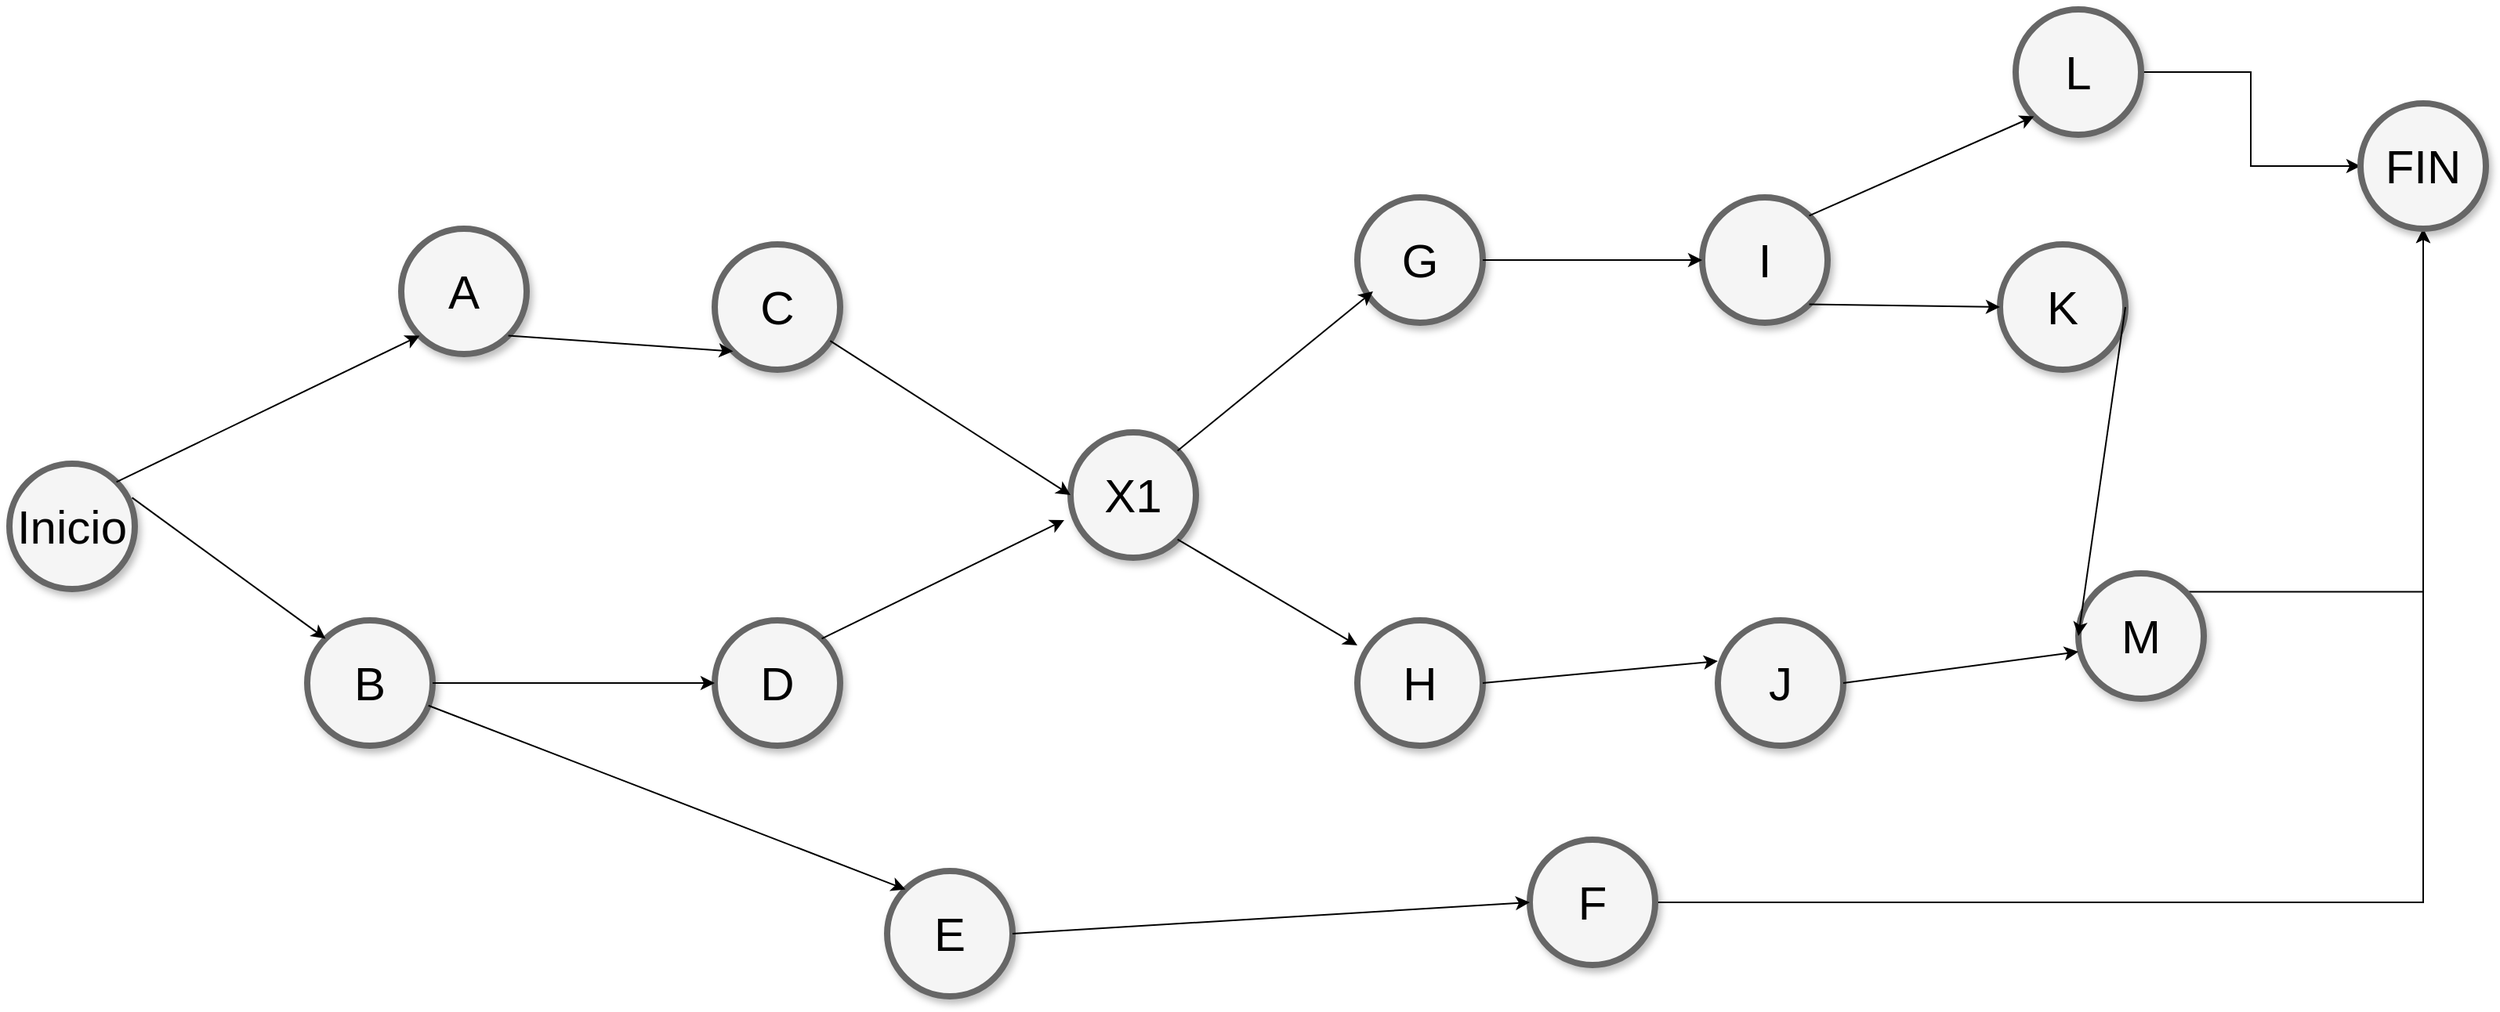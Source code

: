 <mxfile version="14.9.6" type="github">
  <diagram name="Page-1" id="ff44883e-f642-bcb2-894b-16b3d25a3f0b">
    <mxGraphModel dx="1736" dy="900" grid="1" gridSize="10" guides="1" tooltips="1" connect="1" arrows="1" fold="1" page="1" pageScale="1.5" pageWidth="1169" pageHeight="826" background="none" math="0" shadow="0">
      <root>
        <mxCell id="0" style=";html=1;" />
        <mxCell id="1" style=";html=1;" parent="0" />
        <mxCell id="f0bcc99304e6f5a-1" value="Inicio" style="ellipse;whiteSpace=wrap;html=1;rounded=0;shadow=1;strokeColor=#666666;strokeWidth=4;fontSize=30;align=center;fillColor=#f5f5f5;" parent="1" vertex="1">
          <mxGeometry x="120" y="550" width="80" height="80" as="geometry" />
        </mxCell>
        <mxCell id="agODYE032NH0XFh_jwLP-17" value="A" style="ellipse;whiteSpace=wrap;html=1;rounded=0;shadow=1;strokeColor=#666666;strokeWidth=4;fontSize=30;align=center;fillColor=#f5f5f5;" vertex="1" parent="1">
          <mxGeometry x="370" y="400" width="80" height="80" as="geometry" />
        </mxCell>
        <mxCell id="agODYE032NH0XFh_jwLP-18" value="B" style="ellipse;whiteSpace=wrap;html=1;rounded=0;shadow=1;strokeColor=#666666;strokeWidth=4;fontSize=30;align=center;fillColor=#f5f5f5;" vertex="1" parent="1">
          <mxGeometry x="310" y="650" width="80" height="80" as="geometry" />
        </mxCell>
        <mxCell id="agODYE032NH0XFh_jwLP-19" value="C" style="ellipse;whiteSpace=wrap;html=1;rounded=0;shadow=1;strokeColor=#666666;strokeWidth=4;fontSize=30;align=center;fillColor=#f5f5f5;" vertex="1" parent="1">
          <mxGeometry x="570" y="410" width="80" height="80" as="geometry" />
        </mxCell>
        <mxCell id="agODYE032NH0XFh_jwLP-20" value="D" style="ellipse;whiteSpace=wrap;html=1;rounded=0;shadow=1;strokeColor=#666666;strokeWidth=4;fontSize=30;align=center;fillColor=#f5f5f5;" vertex="1" parent="1">
          <mxGeometry x="570" y="650" width="80" height="80" as="geometry" />
        </mxCell>
        <mxCell id="agODYE032NH0XFh_jwLP-21" value="X1" style="ellipse;whiteSpace=wrap;html=1;rounded=0;shadow=1;strokeColor=#666666;strokeWidth=4;fontSize=30;align=center;fillColor=#f5f5f5;" vertex="1" parent="1">
          <mxGeometry x="797" y="530" width="80" height="80" as="geometry" />
        </mxCell>
        <mxCell id="agODYE032NH0XFh_jwLP-22" value="G" style="ellipse;whiteSpace=wrap;html=1;rounded=0;shadow=1;strokeColor=#666666;strokeWidth=4;fontSize=30;align=center;fillColor=#f5f5f5;" vertex="1" parent="1">
          <mxGeometry x="980" y="380" width="80" height="80" as="geometry" />
        </mxCell>
        <mxCell id="agODYE032NH0XFh_jwLP-23" value="H" style="ellipse;whiteSpace=wrap;html=1;rounded=0;shadow=1;strokeColor=#666666;strokeWidth=4;fontSize=30;align=center;fillColor=#f5f5f5;" vertex="1" parent="1">
          <mxGeometry x="980" y="650" width="80" height="80" as="geometry" />
        </mxCell>
        <mxCell id="agODYE032NH0XFh_jwLP-24" value="I" style="ellipse;whiteSpace=wrap;html=1;rounded=0;shadow=1;strokeColor=#666666;strokeWidth=4;fontSize=30;align=center;fillColor=#f5f5f5;" vertex="1" parent="1">
          <mxGeometry x="1200" y="380" width="80" height="80" as="geometry" />
        </mxCell>
        <mxCell id="agODYE032NH0XFh_jwLP-25" value="J" style="ellipse;whiteSpace=wrap;html=1;rounded=0;shadow=1;strokeColor=#666666;strokeWidth=4;fontSize=30;align=center;fillColor=#f5f5f5;" vertex="1" parent="1">
          <mxGeometry x="1210" y="650" width="80" height="80" as="geometry" />
        </mxCell>
        <mxCell id="agODYE032NH0XFh_jwLP-57" style="edgeStyle=orthogonalEdgeStyle;rounded=0;orthogonalLoop=1;jettySize=auto;html=1;exitX=1;exitY=0.5;exitDx=0;exitDy=0;entryX=0;entryY=0.5;entryDx=0;entryDy=0;fontSize=34;" edge="1" parent="1" source="agODYE032NH0XFh_jwLP-26" target="agODYE032NH0XFh_jwLP-56">
          <mxGeometry relative="1" as="geometry" />
        </mxCell>
        <mxCell id="agODYE032NH0XFh_jwLP-26" value="L" style="ellipse;whiteSpace=wrap;html=1;rounded=0;shadow=1;strokeColor=#666666;strokeWidth=4;fontSize=30;align=center;fillColor=#f5f5f5;" vertex="1" parent="1">
          <mxGeometry x="1400" y="260" width="80" height="80" as="geometry" />
        </mxCell>
        <mxCell id="agODYE032NH0XFh_jwLP-27" value="K" style="ellipse;whiteSpace=wrap;html=1;rounded=0;shadow=1;strokeColor=#666666;strokeWidth=4;fontSize=30;align=center;fillColor=#f5f5f5;" vertex="1" parent="1">
          <mxGeometry x="1390" y="410" width="80" height="80" as="geometry" />
        </mxCell>
        <mxCell id="agODYE032NH0XFh_jwLP-31" value="" style="endArrow=classic;html=1;fontSize=34;exitX=1;exitY=0;exitDx=0;exitDy=0;entryX=0;entryY=1;entryDx=0;entryDy=0;" edge="1" parent="1" source="f0bcc99304e6f5a-1" target="agODYE032NH0XFh_jwLP-17">
          <mxGeometry width="50" height="50" relative="1" as="geometry">
            <mxPoint x="170" y="560" as="sourcePoint" />
            <mxPoint x="370" y="470" as="targetPoint" />
          </mxGeometry>
        </mxCell>
        <mxCell id="agODYE032NH0XFh_jwLP-36" value="" style="endArrow=classic;html=1;fontSize=34;exitX=1;exitY=0;exitDx=0;exitDy=0;entryX=0;entryY=0;entryDx=0;entryDy=0;" edge="1" parent="1" target="agODYE032NH0XFh_jwLP-18">
          <mxGeometry width="50" height="50" relative="1" as="geometry">
            <mxPoint x="198.284" y="571.716" as="sourcePoint" />
            <mxPoint x="391.716" y="478.284" as="targetPoint" />
          </mxGeometry>
        </mxCell>
        <mxCell id="agODYE032NH0XFh_jwLP-37" value="" style="endArrow=classic;html=1;fontSize=34;exitX=1;exitY=1;exitDx=0;exitDy=0;entryX=0;entryY=1;entryDx=0;entryDy=0;" edge="1" parent="1" source="agODYE032NH0XFh_jwLP-17" target="agODYE032NH0XFh_jwLP-19">
          <mxGeometry width="50" height="50" relative="1" as="geometry">
            <mxPoint x="208.284" y="581.716" as="sourcePoint" />
            <mxPoint x="401.716" y="488.284" as="targetPoint" />
          </mxGeometry>
        </mxCell>
        <mxCell id="agODYE032NH0XFh_jwLP-38" value="" style="endArrow=classic;html=1;fontSize=34;exitX=1;exitY=0.5;exitDx=0;exitDy=0;entryX=0;entryY=0.5;entryDx=0;entryDy=0;" edge="1" parent="1" source="agODYE032NH0XFh_jwLP-18" target="agODYE032NH0XFh_jwLP-20">
          <mxGeometry width="50" height="50" relative="1" as="geometry">
            <mxPoint x="218.284" y="591.716" as="sourcePoint" />
            <mxPoint x="411.716" y="498.284" as="targetPoint" />
          </mxGeometry>
        </mxCell>
        <mxCell id="agODYE032NH0XFh_jwLP-39" value="" style="endArrow=classic;html=1;fontSize=34;entryX=0;entryY=0.5;entryDx=0;entryDy=0;" edge="1" parent="1" source="agODYE032NH0XFh_jwLP-19" target="agODYE032NH0XFh_jwLP-21">
          <mxGeometry width="50" height="50" relative="1" as="geometry">
            <mxPoint x="228.284" y="601.716" as="sourcePoint" />
            <mxPoint x="421.716" y="508.284" as="targetPoint" />
          </mxGeometry>
        </mxCell>
        <mxCell id="agODYE032NH0XFh_jwLP-40" value="" style="endArrow=classic;html=1;fontSize=34;exitX=1;exitY=0;exitDx=0;exitDy=0;entryX=-0.05;entryY=0.7;entryDx=0;entryDy=0;entryPerimeter=0;" edge="1" parent="1" source="agODYE032NH0XFh_jwLP-20" target="agODYE032NH0XFh_jwLP-21">
          <mxGeometry width="50" height="50" relative="1" as="geometry">
            <mxPoint x="238.284" y="611.716" as="sourcePoint" />
            <mxPoint x="431.716" y="518.284" as="targetPoint" />
          </mxGeometry>
        </mxCell>
        <mxCell id="agODYE032NH0XFh_jwLP-42" value="" style="endArrow=classic;html=1;fontSize=34;exitX=1;exitY=0;exitDx=0;exitDy=0;" edge="1" parent="1" source="agODYE032NH0XFh_jwLP-21">
          <mxGeometry width="50" height="50" relative="1" as="geometry">
            <mxPoint x="248.284" y="621.716" as="sourcePoint" />
            <mxPoint x="990" y="440" as="targetPoint" />
          </mxGeometry>
        </mxCell>
        <mxCell id="agODYE032NH0XFh_jwLP-43" value="" style="endArrow=classic;html=1;fontSize=34;exitX=1;exitY=1;exitDx=0;exitDy=0;entryX=0;entryY=0.2;entryDx=0;entryDy=0;entryPerimeter=0;" edge="1" parent="1" source="agODYE032NH0XFh_jwLP-21" target="agODYE032NH0XFh_jwLP-23">
          <mxGeometry width="50" height="50" relative="1" as="geometry">
            <mxPoint x="258.284" y="631.716" as="sourcePoint" />
            <mxPoint x="1020" y="680" as="targetPoint" />
          </mxGeometry>
        </mxCell>
        <mxCell id="agODYE032NH0XFh_jwLP-44" value="" style="endArrow=classic;html=1;fontSize=34;exitX=1;exitY=0.5;exitDx=0;exitDy=0;entryX=0;entryY=0.5;entryDx=0;entryDy=0;" edge="1" parent="1" source="agODYE032NH0XFh_jwLP-22" target="agODYE032NH0XFh_jwLP-24">
          <mxGeometry width="50" height="50" relative="1" as="geometry">
            <mxPoint x="268.284" y="641.716" as="sourcePoint" />
            <mxPoint x="461.716" y="548.284" as="targetPoint" />
          </mxGeometry>
        </mxCell>
        <mxCell id="agODYE032NH0XFh_jwLP-45" value="" style="endArrow=classic;html=1;fontSize=34;exitX=1;exitY=0.5;exitDx=0;exitDy=0;entryX=0;entryY=0.325;entryDx=0;entryDy=0;entryPerimeter=0;" edge="1" parent="1" source="agODYE032NH0XFh_jwLP-23" target="agODYE032NH0XFh_jwLP-25">
          <mxGeometry width="50" height="50" relative="1" as="geometry">
            <mxPoint x="278.284" y="651.716" as="sourcePoint" />
            <mxPoint x="471.716" y="558.284" as="targetPoint" />
          </mxGeometry>
        </mxCell>
        <mxCell id="agODYE032NH0XFh_jwLP-46" value="E" style="ellipse;whiteSpace=wrap;html=1;rounded=0;shadow=1;strokeColor=#666666;strokeWidth=4;fontSize=30;align=center;fillColor=#f5f5f5;" vertex="1" parent="1">
          <mxGeometry x="680" y="810" width="80" height="80" as="geometry" />
        </mxCell>
        <mxCell id="agODYE032NH0XFh_jwLP-59" style="edgeStyle=orthogonalEdgeStyle;rounded=0;orthogonalLoop=1;jettySize=auto;html=1;exitX=1;exitY=0.5;exitDx=0;exitDy=0;entryX=0.5;entryY=1;entryDx=0;entryDy=0;fontSize=34;" edge="1" parent="1" source="agODYE032NH0XFh_jwLP-47" target="agODYE032NH0XFh_jwLP-56">
          <mxGeometry relative="1" as="geometry" />
        </mxCell>
        <mxCell id="agODYE032NH0XFh_jwLP-47" value="F" style="ellipse;whiteSpace=wrap;html=1;rounded=0;shadow=1;strokeColor=#666666;strokeWidth=4;fontSize=30;align=center;fillColor=#f5f5f5;" vertex="1" parent="1">
          <mxGeometry x="1090" y="790" width="80" height="80" as="geometry" />
        </mxCell>
        <mxCell id="agODYE032NH0XFh_jwLP-48" value="" style="endArrow=classic;html=1;fontSize=34;entryX=0;entryY=0;entryDx=0;entryDy=0;" edge="1" parent="1" source="agODYE032NH0XFh_jwLP-18" target="agODYE032NH0XFh_jwLP-46">
          <mxGeometry width="50" height="50" relative="1" as="geometry">
            <mxPoint x="850" y="570" as="sourcePoint" />
            <mxPoint x="900" y="520" as="targetPoint" />
          </mxGeometry>
        </mxCell>
        <mxCell id="agODYE032NH0XFh_jwLP-49" value="" style="endArrow=classic;html=1;fontSize=34;entryX=0;entryY=0.5;entryDx=0;entryDy=0;exitX=1;exitY=0.5;exitDx=0;exitDy=0;" edge="1" parent="1" source="agODYE032NH0XFh_jwLP-46" target="agODYE032NH0XFh_jwLP-47">
          <mxGeometry width="50" height="50" relative="1" as="geometry">
            <mxPoint x="397.362" y="714.285" as="sourcePoint" />
            <mxPoint x="701.716" y="831.716" as="targetPoint" />
          </mxGeometry>
        </mxCell>
        <mxCell id="agODYE032NH0XFh_jwLP-58" style="edgeStyle=orthogonalEdgeStyle;rounded=0;orthogonalLoop=1;jettySize=auto;html=1;exitX=1;exitY=0;exitDx=0;exitDy=0;entryX=0.5;entryY=1;entryDx=0;entryDy=0;fontSize=34;" edge="1" parent="1" source="agODYE032NH0XFh_jwLP-51" target="agODYE032NH0XFh_jwLP-56">
          <mxGeometry relative="1" as="geometry" />
        </mxCell>
        <mxCell id="agODYE032NH0XFh_jwLP-51" value="M" style="ellipse;whiteSpace=wrap;html=1;rounded=0;shadow=1;strokeColor=#666666;strokeWidth=4;fontSize=30;align=center;fillColor=#f5f5f5;" vertex="1" parent="1">
          <mxGeometry x="1440" y="620" width="80" height="80" as="geometry" />
        </mxCell>
        <mxCell id="agODYE032NH0XFh_jwLP-52" value="" style="endArrow=classic;html=1;fontSize=34;exitX=1;exitY=1;exitDx=0;exitDy=0;entryX=0;entryY=0.5;entryDx=0;entryDy=0;" edge="1" parent="1" source="agODYE032NH0XFh_jwLP-24" target="agODYE032NH0XFh_jwLP-27">
          <mxGeometry width="50" height="50" relative="1" as="geometry">
            <mxPoint x="875.284" y="608.284" as="sourcePoint" />
            <mxPoint x="990" y="676" as="targetPoint" />
          </mxGeometry>
        </mxCell>
        <mxCell id="agODYE032NH0XFh_jwLP-53" value="" style="endArrow=classic;html=1;fontSize=34;exitX=1;exitY=0.5;exitDx=0;exitDy=0;entryX=0;entryY=0.5;entryDx=0;entryDy=0;" edge="1" parent="1" source="agODYE032NH0XFh_jwLP-27" target="agODYE032NH0XFh_jwLP-51">
          <mxGeometry width="50" height="50" relative="1" as="geometry">
            <mxPoint x="1278.284" y="458.284" as="sourcePoint" />
            <mxPoint x="1450" y="530" as="targetPoint" />
          </mxGeometry>
        </mxCell>
        <mxCell id="agODYE032NH0XFh_jwLP-54" value="" style="endArrow=classic;html=1;fontSize=34;exitX=1;exitY=0.5;exitDx=0;exitDy=0;entryX=0;entryY=0.625;entryDx=0;entryDy=0;entryPerimeter=0;" edge="1" parent="1" source="agODYE032NH0XFh_jwLP-25" target="agODYE032NH0XFh_jwLP-51">
          <mxGeometry width="50" height="50" relative="1" as="geometry">
            <mxPoint x="1530" y="530" as="sourcePoint" />
            <mxPoint x="1580" y="680" as="targetPoint" />
          </mxGeometry>
        </mxCell>
        <mxCell id="agODYE032NH0XFh_jwLP-55" value="" style="endArrow=classic;html=1;fontSize=34;exitX=1;exitY=0;exitDx=0;exitDy=0;entryX=0;entryY=1;entryDx=0;entryDy=0;" edge="1" parent="1" source="agODYE032NH0XFh_jwLP-24" target="agODYE032NH0XFh_jwLP-26">
          <mxGeometry width="50" height="50" relative="1" as="geometry">
            <mxPoint x="1278.284" y="458.284" as="sourcePoint" />
            <mxPoint x="1450" y="530" as="targetPoint" />
          </mxGeometry>
        </mxCell>
        <mxCell id="agODYE032NH0XFh_jwLP-56" value="FIN" style="ellipse;whiteSpace=wrap;html=1;rounded=0;shadow=1;strokeColor=#666666;strokeWidth=4;fontSize=30;align=center;fillColor=#f5f5f5;" vertex="1" parent="1">
          <mxGeometry x="1620" y="320" width="80" height="80" as="geometry" />
        </mxCell>
      </root>
    </mxGraphModel>
  </diagram>
</mxfile>
